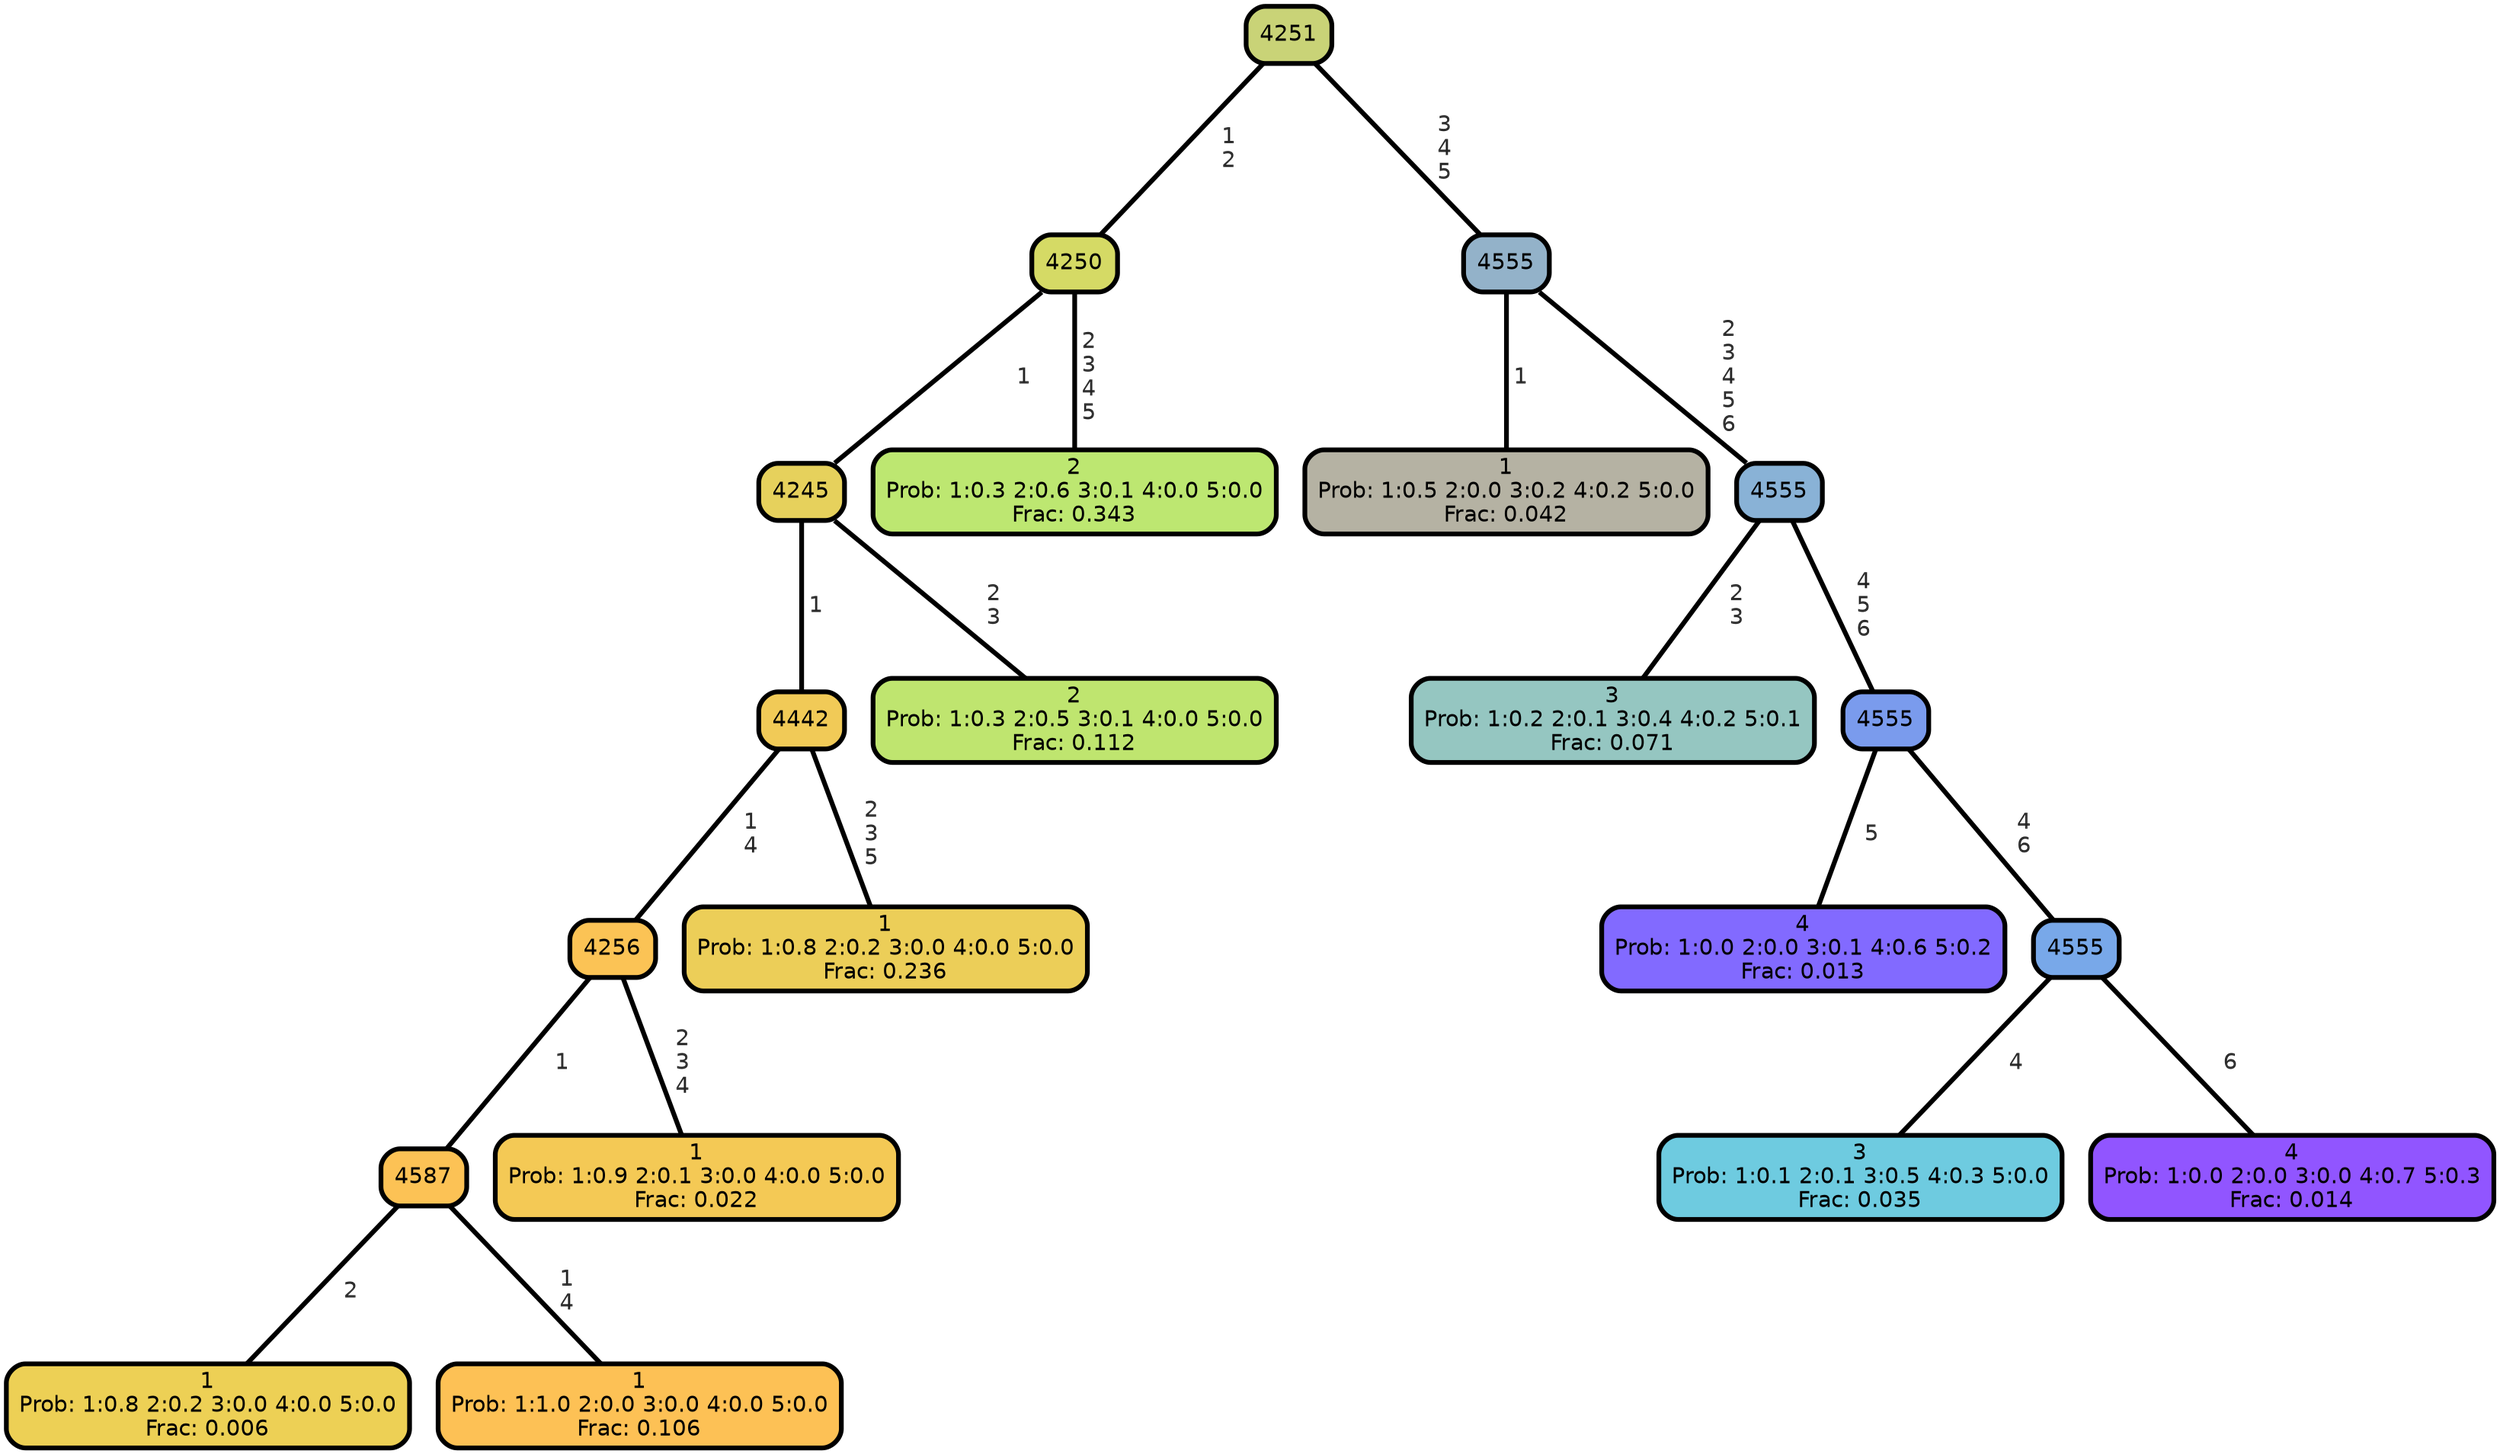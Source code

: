 graph Tree {
node [shape=box, style="filled, rounded",color="black",penwidth="3",fontcolor="black",                 fontname=helvetica] ;
graph [ranksep="0 equally", splines=straight,                 bgcolor=transparent, dpi=200] ;
edge [fontname=helvetica, fontweight=bold,fontcolor=grey14,color=black] ;
0 [label="1
Prob: 1:0.8 2:0.2 3:0.0 4:0.0 5:0.0
Frac: 0.006", fillcolor="#edd055"] ;
1 [label="4587", fillcolor="#fcc255"] ;
2 [label="1
Prob: 1:1.0 2:0.0 3:0.0 4:0.0 5:0.0
Frac: 0.106", fillcolor="#fdc155"] ;
3 [label="4256", fillcolor="#fbc355"] ;
4 [label="1
Prob: 1:0.9 2:0.1 3:0.0 4:0.0 5:0.0
Frac: 0.022", fillcolor="#f4c955"] ;
5 [label="4442", fillcolor="#f1ca57"] ;
6 [label="1
Prob: 1:0.8 2:0.2 3:0.0 4:0.0 5:0.0
Frac: 0.236", fillcolor="#ecce58"] ;
7 [label="4245", fillcolor="#e6d15c"] ;
8 [label="2
Prob: 1:0.3 2:0.5 3:0.1 4:0.0 5:0.0
Frac: 0.112", fillcolor="#bfe56f"] ;
9 [label="4250", fillcolor="#d5da65"] ;
10 [label="2
Prob: 1:0.3 2:0.6 3:0.1 4:0.0 5:0.0
Frac: 0.343", fillcolor="#bde771"] ;
11 [label="4251", fillcolor="#c9d377"] ;
12 [label="1
Prob: 1:0.5 2:0.0 3:0.2 4:0.2 5:0.0
Frac: 0.042", fillcolor="#b5b2a3"] ;
13 [label="4555", fillcolor="#93b2c9"] ;
14 [label="3
Prob: 1:0.2 2:0.1 3:0.4 4:0.2 5:0.1
Frac: 0.071", fillcolor="#95c6c1"] ;
15 [label="4555", fillcolor="#89b2d6"] ;
16 [label="4
Prob: 1:0.0 2:0.0 3:0.1 4:0.6 5:0.2
Frac: 0.013", fillcolor="#826aff"] ;
17 [label="4555", fillcolor="#7a9bed"] ;
18 [label="3
Prob: 1:0.1 2:0.1 3:0.5 4:0.3 5:0.0
Frac: 0.035", fillcolor="#6ecbe0"] ;
19 [label="4555", fillcolor="#78a8e9"] ;
20 [label="4
Prob: 1:0.0 2:0.0 3:0.0 4:0.7 5:0.3
Frac: 0.014", fillcolor="#9155ff"] ;
1 -- 0 [label=" 2",penwidth=3] ;
1 -- 2 [label=" 1\n 4",penwidth=3] ;
3 -- 1 [label=" 1",penwidth=3] ;
3 -- 4 [label=" 2\n 3\n 4",penwidth=3] ;
5 -- 3 [label=" 1\n 4",penwidth=3] ;
5 -- 6 [label=" 2\n 3\n 5",penwidth=3] ;
7 -- 5 [label=" 1",penwidth=3] ;
7 -- 8 [label=" 2\n 3",penwidth=3] ;
9 -- 7 [label=" 1",penwidth=3] ;
9 -- 10 [label=" 2\n 3\n 4\n 5",penwidth=3] ;
11 -- 9 [label=" 1\n 2",penwidth=3] ;
11 -- 13 [label=" 3\n 4\n 5",penwidth=3] ;
13 -- 12 [label=" 1",penwidth=3] ;
13 -- 15 [label=" 2\n 3\n 4\n 5\n 6",penwidth=3] ;
15 -- 14 [label=" 2\n 3",penwidth=3] ;
15 -- 17 [label=" 4\n 5\n 6",penwidth=3] ;
17 -- 16 [label=" 5",penwidth=3] ;
17 -- 19 [label=" 4\n 6",penwidth=3] ;
19 -- 18 [label=" 4",penwidth=3] ;
19 -- 20 [label=" 6",penwidth=3] ;
{rank = same;}}